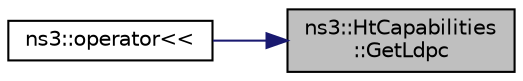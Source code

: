 digraph "ns3::HtCapabilities::GetLdpc"
{
 // LATEX_PDF_SIZE
  edge [fontname="Helvetica",fontsize="10",labelfontname="Helvetica",labelfontsize="10"];
  node [fontname="Helvetica",fontsize="10",shape=record];
  rankdir="RL";
  Node1 [label="ns3::HtCapabilities\l::GetLdpc",height=0.2,width=0.4,color="black", fillcolor="grey75", style="filled", fontcolor="black",tooltip="Return LDPC."];
  Node1 -> Node2 [dir="back",color="midnightblue",fontsize="10",style="solid",fontname="Helvetica"];
  Node2 [label="ns3::operator\<\<",height=0.2,width=0.4,color="black", fillcolor="white", style="filled",URL="$namespacens3.html#ae608ccb16fe4813a35f5b630ec934c2e",tooltip="output stream output operator"];
}
